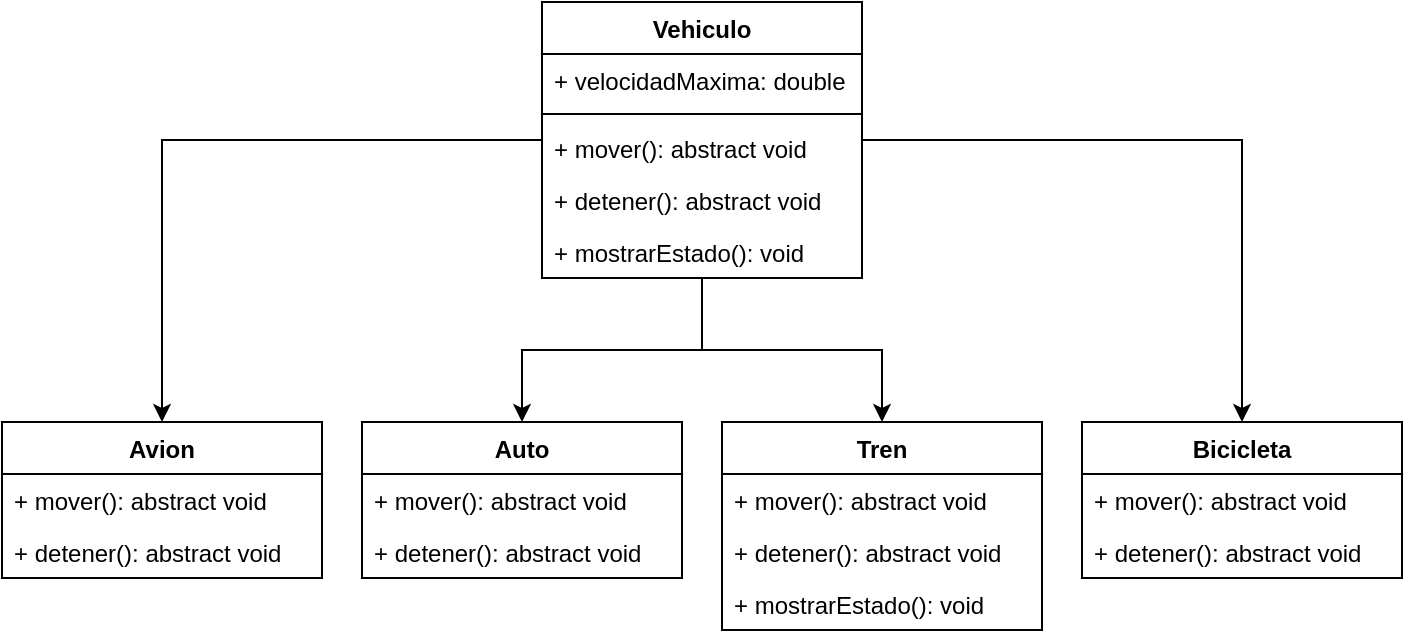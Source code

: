 <mxfile version="25.0.3">
  <diagram name="Página-1" id="eUFsj5Fxmh1Ni20izkx9">
    <mxGraphModel dx="1050" dy="557" grid="1" gridSize="10" guides="1" tooltips="1" connect="1" arrows="1" fold="1" page="1" pageScale="1" pageWidth="827" pageHeight="1169" math="0" shadow="0">
      <root>
        <mxCell id="0" />
        <mxCell id="1" parent="0" />
        <mxCell id="1QjIEBlLiKZGiIP_-0_U-25" style="edgeStyle=orthogonalEdgeStyle;rounded=0;orthogonalLoop=1;jettySize=auto;html=1;entryX=0.5;entryY=0;entryDx=0;entryDy=0;" edge="1" parent="1" source="1QjIEBlLiKZGiIP_-0_U-1" target="1QjIEBlLiKZGiIP_-0_U-13">
          <mxGeometry relative="1" as="geometry" />
        </mxCell>
        <mxCell id="1QjIEBlLiKZGiIP_-0_U-26" style="edgeStyle=orthogonalEdgeStyle;rounded=0;orthogonalLoop=1;jettySize=auto;html=1;entryX=0.5;entryY=0;entryDx=0;entryDy=0;" edge="1" parent="1" source="1QjIEBlLiKZGiIP_-0_U-1" target="1QjIEBlLiKZGiIP_-0_U-7">
          <mxGeometry relative="1" as="geometry" />
        </mxCell>
        <mxCell id="1QjIEBlLiKZGiIP_-0_U-28" style="edgeStyle=orthogonalEdgeStyle;rounded=0;orthogonalLoop=1;jettySize=auto;html=1;entryX=0.5;entryY=0;entryDx=0;entryDy=0;" edge="1" parent="1" source="1QjIEBlLiKZGiIP_-0_U-1" target="1QjIEBlLiKZGiIP_-0_U-21">
          <mxGeometry relative="1" as="geometry" />
        </mxCell>
        <mxCell id="1QjIEBlLiKZGiIP_-0_U-29" style="edgeStyle=orthogonalEdgeStyle;rounded=0;orthogonalLoop=1;jettySize=auto;html=1;entryX=0.5;entryY=0;entryDx=0;entryDy=0;" edge="1" parent="1" source="1QjIEBlLiKZGiIP_-0_U-1" target="1QjIEBlLiKZGiIP_-0_U-17">
          <mxGeometry relative="1" as="geometry" />
        </mxCell>
        <mxCell id="1QjIEBlLiKZGiIP_-0_U-1" value="Vehiculo" style="swimlane;fontStyle=1;align=center;verticalAlign=top;childLayout=stackLayout;horizontal=1;startSize=26;horizontalStack=0;resizeParent=1;resizeParentMax=0;resizeLast=0;collapsible=1;marginBottom=0;whiteSpace=wrap;html=1;" vertex="1" parent="1">
          <mxGeometry x="270" y="130" width="160" height="138" as="geometry" />
        </mxCell>
        <mxCell id="1QjIEBlLiKZGiIP_-0_U-2" value="+ velocidadMaxima: double" style="text;strokeColor=none;fillColor=none;align=left;verticalAlign=top;spacingLeft=4;spacingRight=4;overflow=hidden;rotatable=0;points=[[0,0.5],[1,0.5]];portConstraint=eastwest;whiteSpace=wrap;html=1;" vertex="1" parent="1QjIEBlLiKZGiIP_-0_U-1">
          <mxGeometry y="26" width="160" height="26" as="geometry" />
        </mxCell>
        <mxCell id="1QjIEBlLiKZGiIP_-0_U-3" value="" style="line;strokeWidth=1;fillColor=none;align=left;verticalAlign=middle;spacingTop=-1;spacingLeft=3;spacingRight=3;rotatable=0;labelPosition=right;points=[];portConstraint=eastwest;strokeColor=inherit;" vertex="1" parent="1QjIEBlLiKZGiIP_-0_U-1">
          <mxGeometry y="52" width="160" height="8" as="geometry" />
        </mxCell>
        <mxCell id="1QjIEBlLiKZGiIP_-0_U-4" value="+ mover(): abstract void" style="text;strokeColor=none;fillColor=none;align=left;verticalAlign=top;spacingLeft=4;spacingRight=4;overflow=hidden;rotatable=0;points=[[0,0.5],[1,0.5]];portConstraint=eastwest;whiteSpace=wrap;html=1;" vertex="1" parent="1QjIEBlLiKZGiIP_-0_U-1">
          <mxGeometry y="60" width="160" height="26" as="geometry" />
        </mxCell>
        <mxCell id="1QjIEBlLiKZGiIP_-0_U-5" value="+ detener(): abstract void" style="text;strokeColor=none;fillColor=none;align=left;verticalAlign=top;spacingLeft=4;spacingRight=4;overflow=hidden;rotatable=0;points=[[0,0.5],[1,0.5]];portConstraint=eastwest;whiteSpace=wrap;html=1;" vertex="1" parent="1QjIEBlLiKZGiIP_-0_U-1">
          <mxGeometry y="86" width="160" height="26" as="geometry" />
        </mxCell>
        <mxCell id="1QjIEBlLiKZGiIP_-0_U-6" value="+ mostrarEstado(): void" style="text;strokeColor=none;fillColor=none;align=left;verticalAlign=top;spacingLeft=4;spacingRight=4;overflow=hidden;rotatable=0;points=[[0,0.5],[1,0.5]];portConstraint=eastwest;whiteSpace=wrap;html=1;" vertex="1" parent="1QjIEBlLiKZGiIP_-0_U-1">
          <mxGeometry y="112" width="160" height="26" as="geometry" />
        </mxCell>
        <mxCell id="1QjIEBlLiKZGiIP_-0_U-7" value="Tren" style="swimlane;fontStyle=1;align=center;verticalAlign=top;childLayout=stackLayout;horizontal=1;startSize=26;horizontalStack=0;resizeParent=1;resizeParentMax=0;resizeLast=0;collapsible=1;marginBottom=0;whiteSpace=wrap;html=1;" vertex="1" parent="1">
          <mxGeometry x="360" y="340" width="160" height="104" as="geometry" />
        </mxCell>
        <mxCell id="1QjIEBlLiKZGiIP_-0_U-10" value="+ mover(): abstract void" style="text;strokeColor=none;fillColor=none;align=left;verticalAlign=top;spacingLeft=4;spacingRight=4;overflow=hidden;rotatable=0;points=[[0,0.5],[1,0.5]];portConstraint=eastwest;whiteSpace=wrap;html=1;" vertex="1" parent="1QjIEBlLiKZGiIP_-0_U-7">
          <mxGeometry y="26" width="160" height="26" as="geometry" />
        </mxCell>
        <mxCell id="1QjIEBlLiKZGiIP_-0_U-11" value="+ detener(): abstract void" style="text;strokeColor=none;fillColor=none;align=left;verticalAlign=top;spacingLeft=4;spacingRight=4;overflow=hidden;rotatable=0;points=[[0,0.5],[1,0.5]];portConstraint=eastwest;whiteSpace=wrap;html=1;" vertex="1" parent="1QjIEBlLiKZGiIP_-0_U-7">
          <mxGeometry y="52" width="160" height="26" as="geometry" />
        </mxCell>
        <mxCell id="1QjIEBlLiKZGiIP_-0_U-12" value="+ mostrarEstado(): void" style="text;strokeColor=none;fillColor=none;align=left;verticalAlign=top;spacingLeft=4;spacingRight=4;overflow=hidden;rotatable=0;points=[[0,0.5],[1,0.5]];portConstraint=eastwest;whiteSpace=wrap;html=1;" vertex="1" parent="1QjIEBlLiKZGiIP_-0_U-7">
          <mxGeometry y="78" width="160" height="26" as="geometry" />
        </mxCell>
        <mxCell id="1QjIEBlLiKZGiIP_-0_U-13" value="Auto" style="swimlane;fontStyle=1;align=center;verticalAlign=top;childLayout=stackLayout;horizontal=1;startSize=26;horizontalStack=0;resizeParent=1;resizeParentMax=0;resizeLast=0;collapsible=1;marginBottom=0;whiteSpace=wrap;html=1;" vertex="1" parent="1">
          <mxGeometry x="180" y="340" width="160" height="78" as="geometry" />
        </mxCell>
        <mxCell id="1QjIEBlLiKZGiIP_-0_U-14" value="+ mover(): abstract void" style="text;strokeColor=none;fillColor=none;align=left;verticalAlign=top;spacingLeft=4;spacingRight=4;overflow=hidden;rotatable=0;points=[[0,0.5],[1,0.5]];portConstraint=eastwest;whiteSpace=wrap;html=1;" vertex="1" parent="1QjIEBlLiKZGiIP_-0_U-13">
          <mxGeometry y="26" width="160" height="26" as="geometry" />
        </mxCell>
        <mxCell id="1QjIEBlLiKZGiIP_-0_U-15" value="+ detener(): abstract void" style="text;strokeColor=none;fillColor=none;align=left;verticalAlign=top;spacingLeft=4;spacingRight=4;overflow=hidden;rotatable=0;points=[[0,0.5],[1,0.5]];portConstraint=eastwest;whiteSpace=wrap;html=1;" vertex="1" parent="1QjIEBlLiKZGiIP_-0_U-13">
          <mxGeometry y="52" width="160" height="26" as="geometry" />
        </mxCell>
        <mxCell id="1QjIEBlLiKZGiIP_-0_U-17" value="Bicicleta" style="swimlane;fontStyle=1;align=center;verticalAlign=top;childLayout=stackLayout;horizontal=1;startSize=26;horizontalStack=0;resizeParent=1;resizeParentMax=0;resizeLast=0;collapsible=1;marginBottom=0;whiteSpace=wrap;html=1;" vertex="1" parent="1">
          <mxGeometry x="540" y="340" width="160" height="78" as="geometry" />
        </mxCell>
        <mxCell id="1QjIEBlLiKZGiIP_-0_U-18" value="+ mover(): abstract void" style="text;strokeColor=none;fillColor=none;align=left;verticalAlign=top;spacingLeft=4;spacingRight=4;overflow=hidden;rotatable=0;points=[[0,0.5],[1,0.5]];portConstraint=eastwest;whiteSpace=wrap;html=1;" vertex="1" parent="1QjIEBlLiKZGiIP_-0_U-17">
          <mxGeometry y="26" width="160" height="26" as="geometry" />
        </mxCell>
        <mxCell id="1QjIEBlLiKZGiIP_-0_U-19" value="+ detener(): abstract void" style="text;strokeColor=none;fillColor=none;align=left;verticalAlign=top;spacingLeft=4;spacingRight=4;overflow=hidden;rotatable=0;points=[[0,0.5],[1,0.5]];portConstraint=eastwest;whiteSpace=wrap;html=1;" vertex="1" parent="1QjIEBlLiKZGiIP_-0_U-17">
          <mxGeometry y="52" width="160" height="26" as="geometry" />
        </mxCell>
        <mxCell id="1QjIEBlLiKZGiIP_-0_U-21" value="Avion" style="swimlane;fontStyle=1;align=center;verticalAlign=top;childLayout=stackLayout;horizontal=1;startSize=26;horizontalStack=0;resizeParent=1;resizeParentMax=0;resizeLast=0;collapsible=1;marginBottom=0;whiteSpace=wrap;html=1;" vertex="1" parent="1">
          <mxGeometry y="340" width="160" height="78" as="geometry" />
        </mxCell>
        <mxCell id="1QjIEBlLiKZGiIP_-0_U-22" value="+ mover(): abstract void" style="text;strokeColor=none;fillColor=none;align=left;verticalAlign=top;spacingLeft=4;spacingRight=4;overflow=hidden;rotatable=0;points=[[0,0.5],[1,0.5]];portConstraint=eastwest;whiteSpace=wrap;html=1;" vertex="1" parent="1QjIEBlLiKZGiIP_-0_U-21">
          <mxGeometry y="26" width="160" height="26" as="geometry" />
        </mxCell>
        <mxCell id="1QjIEBlLiKZGiIP_-0_U-23" value="+ detener(): abstract void" style="text;strokeColor=none;fillColor=none;align=left;verticalAlign=top;spacingLeft=4;spacingRight=4;overflow=hidden;rotatable=0;points=[[0,0.5],[1,0.5]];portConstraint=eastwest;whiteSpace=wrap;html=1;" vertex="1" parent="1QjIEBlLiKZGiIP_-0_U-21">
          <mxGeometry y="52" width="160" height="26" as="geometry" />
        </mxCell>
      </root>
    </mxGraphModel>
  </diagram>
</mxfile>
